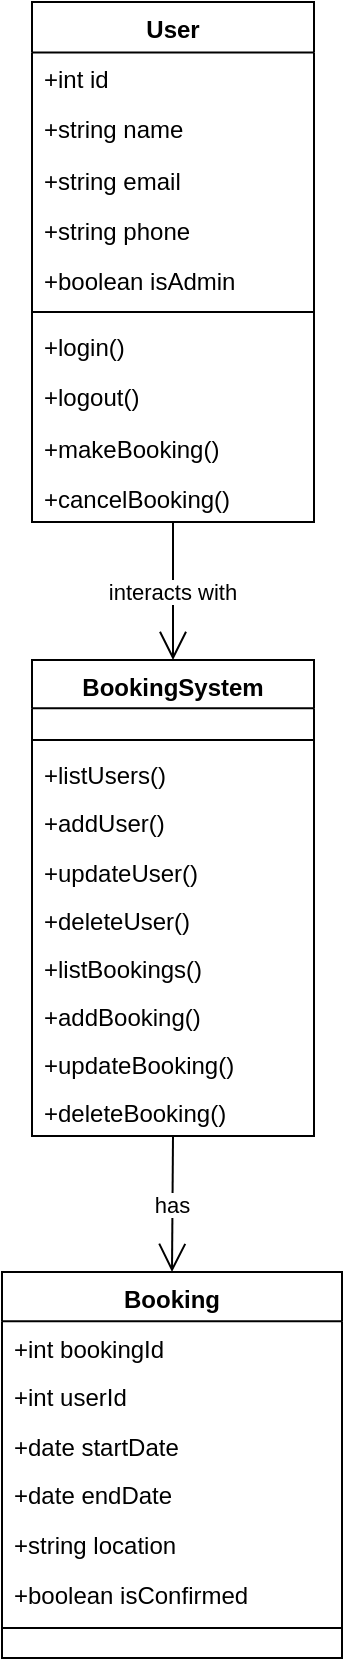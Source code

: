 <mxfile version="25.0.0">
  <diagram name="Page-1" id="Is_K3GnPThHeg9ZVJQMX">
    <mxGraphModel>
      <root>
        <mxCell id="0" />
        <mxCell id="1" parent="0" />
        <mxCell id="2" value="User" style="swimlane;fontStyle=1;align=center;verticalAlign=top;childLayout=stackLayout;horizontal=1;startSize=25.2;horizontalStack=0;resizeParent=1;resizeParentMax=0;resizeLast=0;collapsible=0;marginBottom=0;" vertex="1" parent="1">
          <mxGeometry x="23" y="8" width="141" height="260" as="geometry" />
        </mxCell>
        <mxCell id="3" value="+int id" style="text;strokeColor=none;fillColor=none;align=left;verticalAlign=top;spacingLeft=4;spacingRight=4;overflow=hidden;rotatable=0;points=[[0,0.5],[1,0.5]];portConstraint=eastwest;" vertex="1" parent="2">
          <mxGeometry y="25" width="141" height="25" as="geometry" />
        </mxCell>
        <mxCell id="4" value="+string name" style="text;strokeColor=none;fillColor=none;align=left;verticalAlign=top;spacingLeft=4;spacingRight=4;overflow=hidden;rotatable=0;points=[[0,0.5],[1,0.5]];portConstraint=eastwest;" vertex="1" parent="2">
          <mxGeometry y="50" width="141" height="25" as="geometry" />
        </mxCell>
        <mxCell id="5" value="+string email" style="text;strokeColor=none;fillColor=none;align=left;verticalAlign=top;spacingLeft=4;spacingRight=4;overflow=hidden;rotatable=0;points=[[0,0.5],[1,0.5]];portConstraint=eastwest;" vertex="1" parent="2">
          <mxGeometry y="76" width="141" height="25" as="geometry" />
        </mxCell>
        <mxCell id="6" value="+string phone" style="text;strokeColor=none;fillColor=none;align=left;verticalAlign=top;spacingLeft=4;spacingRight=4;overflow=hidden;rotatable=0;points=[[0,0.5],[1,0.5]];portConstraint=eastwest;" vertex="1" parent="2">
          <mxGeometry y="101" width="141" height="25" as="geometry" />
        </mxCell>
        <mxCell id="7" value="+boolean isAdmin" style="text;strokeColor=none;fillColor=none;align=left;verticalAlign=top;spacingLeft=4;spacingRight=4;overflow=hidden;rotatable=0;points=[[0,0.5],[1,0.5]];portConstraint=eastwest;" vertex="1" parent="2">
          <mxGeometry y="126" width="141" height="25" as="geometry" />
        </mxCell>
        <mxCell id="8" style="line;strokeWidth=1;fillColor=none;align=left;verticalAlign=middle;spacingTop=-1;spacingLeft=3;spacingRight=3;rotatable=0;labelPosition=right;points=[];portConstraint=eastwest;strokeColor=inherit;" vertex="1" parent="2">
          <mxGeometry y="151" width="141" height="8" as="geometry" />
        </mxCell>
        <mxCell id="9" value="+login()" style="text;strokeColor=none;fillColor=none;align=left;verticalAlign=top;spacingLeft=4;spacingRight=4;overflow=hidden;rotatable=0;points=[[0,0.5],[1,0.5]];portConstraint=eastwest;" vertex="1" parent="2">
          <mxGeometry y="159" width="141" height="25" as="geometry" />
        </mxCell>
        <mxCell id="10" value="+logout()" style="text;strokeColor=none;fillColor=none;align=left;verticalAlign=top;spacingLeft=4;spacingRight=4;overflow=hidden;rotatable=0;points=[[0,0.5],[1,0.5]];portConstraint=eastwest;" vertex="1" parent="2">
          <mxGeometry y="184" width="141" height="25" as="geometry" />
        </mxCell>
        <mxCell id="11" value="+makeBooking()" style="text;strokeColor=none;fillColor=none;align=left;verticalAlign=top;spacingLeft=4;spacingRight=4;overflow=hidden;rotatable=0;points=[[0,0.5],[1,0.5]];portConstraint=eastwest;" vertex="1" parent="2">
          <mxGeometry y="210" width="141" height="25" as="geometry" />
        </mxCell>
        <mxCell id="12" value="+cancelBooking()" style="text;strokeColor=none;fillColor=none;align=left;verticalAlign=top;spacingLeft=4;spacingRight=4;overflow=hidden;rotatable=0;points=[[0,0.5],[1,0.5]];portConstraint=eastwest;" vertex="1" parent="2">
          <mxGeometry y="235" width="141" height="25" as="geometry" />
        </mxCell>
        <mxCell id="13" value="BookingSystem" style="swimlane;fontStyle=1;align=center;verticalAlign=top;childLayout=stackLayout;horizontal=1;startSize=24.158;horizontalStack=0;resizeParent=1;resizeParentMax=0;resizeLast=0;collapsible=0;marginBottom=0;" vertex="1" parent="1">
          <mxGeometry x="23" y="337" width="141" height="238" as="geometry" />
        </mxCell>
        <mxCell id="14" style="line;strokeWidth=1;fillColor=none;align=left;verticalAlign=middle;spacingTop=-1;spacingLeft=3;spacingRight=3;rotatable=0;labelPosition=right;points=[];portConstraint=eastwest;strokeColor=inherit;" vertex="1" parent="13">
          <mxGeometry y="36" width="141" height="8" as="geometry" />
        </mxCell>
        <mxCell id="15" value="+listUsers()" style="text;strokeColor=none;fillColor=none;align=left;verticalAlign=top;spacingLeft=4;spacingRight=4;overflow=hidden;rotatable=0;points=[[0,0.5],[1,0.5]];portConstraint=eastwest;" vertex="1" parent="13">
          <mxGeometry y="44" width="141" height="24" as="geometry" />
        </mxCell>
        <mxCell id="16" value="+addUser()" style="text;strokeColor=none;fillColor=none;align=left;verticalAlign=top;spacingLeft=4;spacingRight=4;overflow=hidden;rotatable=0;points=[[0,0.5],[1,0.5]];portConstraint=eastwest;" vertex="1" parent="13">
          <mxGeometry y="68" width="141" height="24" as="geometry" />
        </mxCell>
        <mxCell id="17" value="+updateUser()" style="text;strokeColor=none;fillColor=none;align=left;verticalAlign=top;spacingLeft=4;spacingRight=4;overflow=hidden;rotatable=0;points=[[0,0.5],[1,0.5]];portConstraint=eastwest;" vertex="1" parent="13">
          <mxGeometry y="93" width="141" height="24" as="geometry" />
        </mxCell>
        <mxCell id="18" value="+deleteUser()" style="text;strokeColor=none;fillColor=none;align=left;verticalAlign=top;spacingLeft=4;spacingRight=4;overflow=hidden;rotatable=0;points=[[0,0.5],[1,0.5]];portConstraint=eastwest;" vertex="1" parent="13">
          <mxGeometry y="117" width="141" height="24" as="geometry" />
        </mxCell>
        <mxCell id="19" value="+listBookings()" style="text;strokeColor=none;fillColor=none;align=left;verticalAlign=top;spacingLeft=4;spacingRight=4;overflow=hidden;rotatable=0;points=[[0,0.5],[1,0.5]];portConstraint=eastwest;" vertex="1" parent="13">
          <mxGeometry y="141" width="141" height="24" as="geometry" />
        </mxCell>
        <mxCell id="20" value="+addBooking()" style="text;strokeColor=none;fillColor=none;align=left;verticalAlign=top;spacingLeft=4;spacingRight=4;overflow=hidden;rotatable=0;points=[[0,0.5],[1,0.5]];portConstraint=eastwest;" vertex="1" parent="13">
          <mxGeometry y="165" width="141" height="24" as="geometry" />
        </mxCell>
        <mxCell id="21" value="+updateBooking()" style="text;strokeColor=none;fillColor=none;align=left;verticalAlign=top;spacingLeft=4;spacingRight=4;overflow=hidden;rotatable=0;points=[[0,0.5],[1,0.5]];portConstraint=eastwest;" vertex="1" parent="13">
          <mxGeometry y="189" width="141" height="24" as="geometry" />
        </mxCell>
        <mxCell id="22" value="+deleteBooking()" style="text;strokeColor=none;fillColor=none;align=left;verticalAlign=top;spacingLeft=4;spacingRight=4;overflow=hidden;rotatable=0;points=[[0,0.5],[1,0.5]];portConstraint=eastwest;" vertex="1" parent="13">
          <mxGeometry y="213" width="141" height="24" as="geometry" />
        </mxCell>
        <mxCell id="23" value="Booking" style="swimlane;fontStyle=1;align=center;verticalAlign=top;childLayout=stackLayout;horizontal=1;startSize=24.6;horizontalStack=0;resizeParent=1;resizeParentMax=0;resizeLast=0;collapsible=0;marginBottom=0;" vertex="1" parent="1">
          <mxGeometry x="8" y="643" width="170" height="193" as="geometry" />
        </mxCell>
        <mxCell id="24" value="+int bookingId" style="text;strokeColor=none;fillColor=none;align=left;verticalAlign=top;spacingLeft=4;spacingRight=4;overflow=hidden;rotatable=0;points=[[0,0.5],[1,0.5]];portConstraint=eastwest;" vertex="1" parent="23">
          <mxGeometry y="25" width="170" height="25" as="geometry" />
        </mxCell>
        <mxCell id="25" value="+int userId" style="text;strokeColor=none;fillColor=none;align=left;verticalAlign=top;spacingLeft=4;spacingRight=4;overflow=hidden;rotatable=0;points=[[0,0.5],[1,0.5]];portConstraint=eastwest;" vertex="1" parent="23">
          <mxGeometry y="49" width="170" height="25" as="geometry" />
        </mxCell>
        <mxCell id="26" value="+date startDate" style="text;strokeColor=none;fillColor=none;align=left;verticalAlign=top;spacingLeft=4;spacingRight=4;overflow=hidden;rotatable=0;points=[[0,0.5],[1,0.5]];portConstraint=eastwest;" vertex="1" parent="23">
          <mxGeometry y="74" width="170" height="25" as="geometry" />
        </mxCell>
        <mxCell id="27" value="+date endDate" style="text;strokeColor=none;fillColor=none;align=left;verticalAlign=top;spacingLeft=4;spacingRight=4;overflow=hidden;rotatable=0;points=[[0,0.5],[1,0.5]];portConstraint=eastwest;" vertex="1" parent="23">
          <mxGeometry y="98" width="170" height="25" as="geometry" />
        </mxCell>
        <mxCell id="28" value="+string location" style="text;strokeColor=none;fillColor=none;align=left;verticalAlign=top;spacingLeft=4;spacingRight=4;overflow=hidden;rotatable=0;points=[[0,0.5],[1,0.5]];portConstraint=eastwest;" vertex="1" parent="23">
          <mxGeometry y="123" width="170" height="25" as="geometry" />
        </mxCell>
        <mxCell id="29" value="+boolean isConfirmed" style="text;strokeColor=none;fillColor=none;align=left;verticalAlign=top;spacingLeft=4;spacingRight=4;overflow=hidden;rotatable=0;points=[[0,0.5],[1,0.5]];portConstraint=eastwest;" vertex="1" parent="23">
          <mxGeometry y="148" width="170" height="25" as="geometry" />
        </mxCell>
        <mxCell id="30" style="line;strokeWidth=1;fillColor=none;align=left;verticalAlign=middle;spacingTop=-1;spacingLeft=3;spacingRight=3;rotatable=0;labelPosition=right;points=[];portConstraint=eastwest;strokeColor=inherit;" vertex="1" parent="23">
          <mxGeometry y="172" width="170" height="12" as="geometry" />
        </mxCell>
        <mxCell id="31" value="interacts with" style="curved=1;startArrow=none;endArrow=open;endSize=12;exitX=0.5;exitY=1;entryX=0.5;entryY=0;" edge="1" parent="1" source="2" target="13">
          <mxGeometry relative="1" as="geometry">
            <Array as="points" />
          </mxGeometry>
        </mxCell>
        <mxCell id="32" value="has" style="curved=1;startArrow=none;endArrow=open;endSize=12;exitX=0.5;exitY=1;entryX=0.5;entryY=0;" edge="1" parent="1" source="13" target="23">
          <mxGeometry relative="1" as="geometry">
            <Array as="points" />
          </mxGeometry>
        </mxCell>
      </root>
    </mxGraphModel>
  </diagram>
</mxfile>

